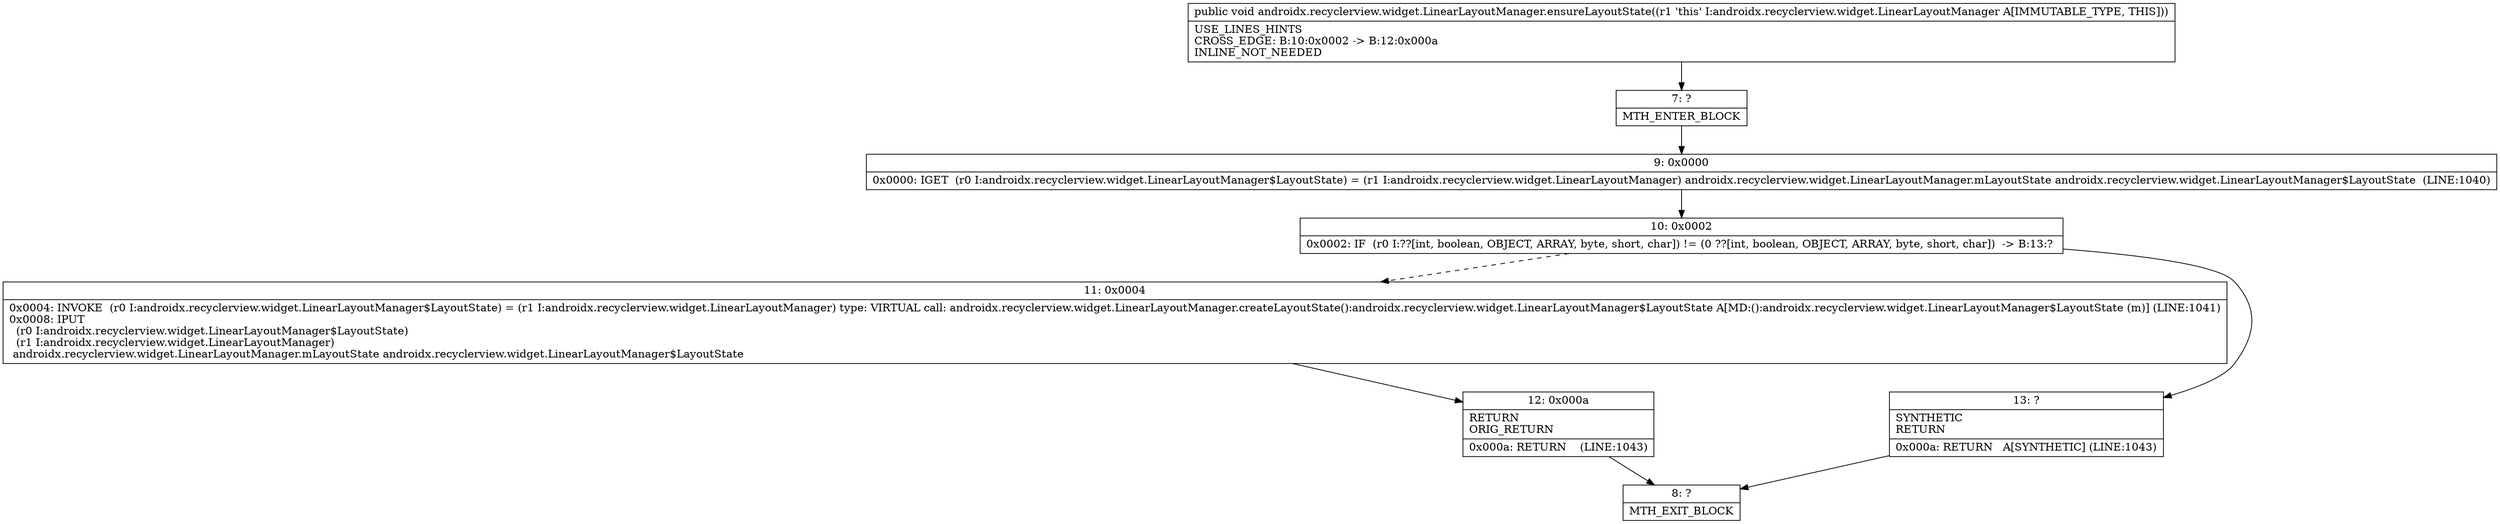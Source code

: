 digraph "CFG forandroidx.recyclerview.widget.LinearLayoutManager.ensureLayoutState()V" {
Node_7 [shape=record,label="{7\:\ ?|MTH_ENTER_BLOCK\l}"];
Node_9 [shape=record,label="{9\:\ 0x0000|0x0000: IGET  (r0 I:androidx.recyclerview.widget.LinearLayoutManager$LayoutState) = (r1 I:androidx.recyclerview.widget.LinearLayoutManager) androidx.recyclerview.widget.LinearLayoutManager.mLayoutState androidx.recyclerview.widget.LinearLayoutManager$LayoutState  (LINE:1040)\l}"];
Node_10 [shape=record,label="{10\:\ 0x0002|0x0002: IF  (r0 I:??[int, boolean, OBJECT, ARRAY, byte, short, char]) != (0 ??[int, boolean, OBJECT, ARRAY, byte, short, char])  \-\> B:13:? \l}"];
Node_11 [shape=record,label="{11\:\ 0x0004|0x0004: INVOKE  (r0 I:androidx.recyclerview.widget.LinearLayoutManager$LayoutState) = (r1 I:androidx.recyclerview.widget.LinearLayoutManager) type: VIRTUAL call: androidx.recyclerview.widget.LinearLayoutManager.createLayoutState():androidx.recyclerview.widget.LinearLayoutManager$LayoutState A[MD:():androidx.recyclerview.widget.LinearLayoutManager$LayoutState (m)] (LINE:1041)\l0x0008: IPUT  \l  (r0 I:androidx.recyclerview.widget.LinearLayoutManager$LayoutState)\l  (r1 I:androidx.recyclerview.widget.LinearLayoutManager)\l androidx.recyclerview.widget.LinearLayoutManager.mLayoutState androidx.recyclerview.widget.LinearLayoutManager$LayoutState \l}"];
Node_12 [shape=record,label="{12\:\ 0x000a|RETURN\lORIG_RETURN\l|0x000a: RETURN    (LINE:1043)\l}"];
Node_8 [shape=record,label="{8\:\ ?|MTH_EXIT_BLOCK\l}"];
Node_13 [shape=record,label="{13\:\ ?|SYNTHETIC\lRETURN\l|0x000a: RETURN   A[SYNTHETIC] (LINE:1043)\l}"];
MethodNode[shape=record,label="{public void androidx.recyclerview.widget.LinearLayoutManager.ensureLayoutState((r1 'this' I:androidx.recyclerview.widget.LinearLayoutManager A[IMMUTABLE_TYPE, THIS]))  | USE_LINES_HINTS\lCROSS_EDGE: B:10:0x0002 \-\> B:12:0x000a\lINLINE_NOT_NEEDED\l}"];
MethodNode -> Node_7;Node_7 -> Node_9;
Node_9 -> Node_10;
Node_10 -> Node_11[style=dashed];
Node_10 -> Node_13;
Node_11 -> Node_12;
Node_12 -> Node_8;
Node_13 -> Node_8;
}

